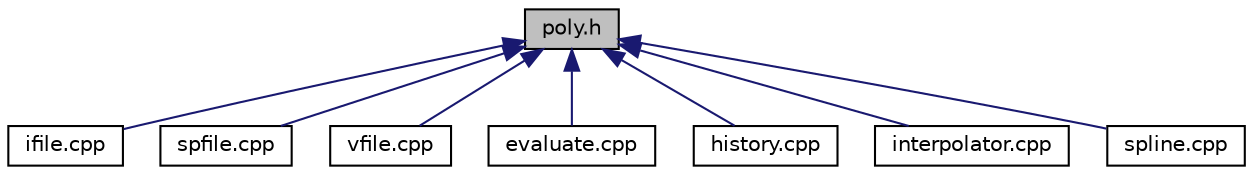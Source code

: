 digraph G
{
  edge [fontname="Helvetica",fontsize="10",labelfontname="Helvetica",labelfontsize="10"];
  node [fontname="Helvetica",fontsize="10",shape=record];
  Node1 [label="poly.h",height=0.2,width=0.4,color="black", fillcolor="grey75", style="filled" fontcolor="black"];
  Node1 -> Node2 [dir="back",color="midnightblue",fontsize="10",style="solid",fontname="Helvetica"];
  Node2 [label="ifile.cpp",height=0.2,width=0.4,color="black", fillcolor="white", style="filled",URL="$ifile_8cpp.html"];
  Node1 -> Node3 [dir="back",color="midnightblue",fontsize="10",style="solid",fontname="Helvetica"];
  Node3 [label="spfile.cpp",height=0.2,width=0.4,color="black", fillcolor="white", style="filled",URL="$spfile_8cpp.html"];
  Node1 -> Node4 [dir="back",color="midnightblue",fontsize="10",style="solid",fontname="Helvetica"];
  Node4 [label="vfile.cpp",height=0.2,width=0.4,color="black", fillcolor="white", style="filled",URL="$vfile_8cpp.html"];
  Node1 -> Node5 [dir="back",color="midnightblue",fontsize="10",style="solid",fontname="Helvetica"];
  Node5 [label="evaluate.cpp",height=0.2,width=0.4,color="black", fillcolor="white", style="filled",URL="$evaluate_8cpp.html"];
  Node1 -> Node6 [dir="back",color="midnightblue",fontsize="10",style="solid",fontname="Helvetica"];
  Node6 [label="history.cpp",height=0.2,width=0.4,color="black", fillcolor="white", style="filled",URL="$history_8cpp.html"];
  Node1 -> Node7 [dir="back",color="midnightblue",fontsize="10",style="solid",fontname="Helvetica"];
  Node7 [label="interpolator.cpp",height=0.2,width=0.4,color="black", fillcolor="white", style="filled",URL="$interpolator_8cpp.html"];
  Node1 -> Node8 [dir="back",color="midnightblue",fontsize="10",style="solid",fontname="Helvetica"];
  Node8 [label="spline.cpp",height=0.2,width=0.4,color="black", fillcolor="white", style="filled",URL="$spline_8cpp.html"];
}

